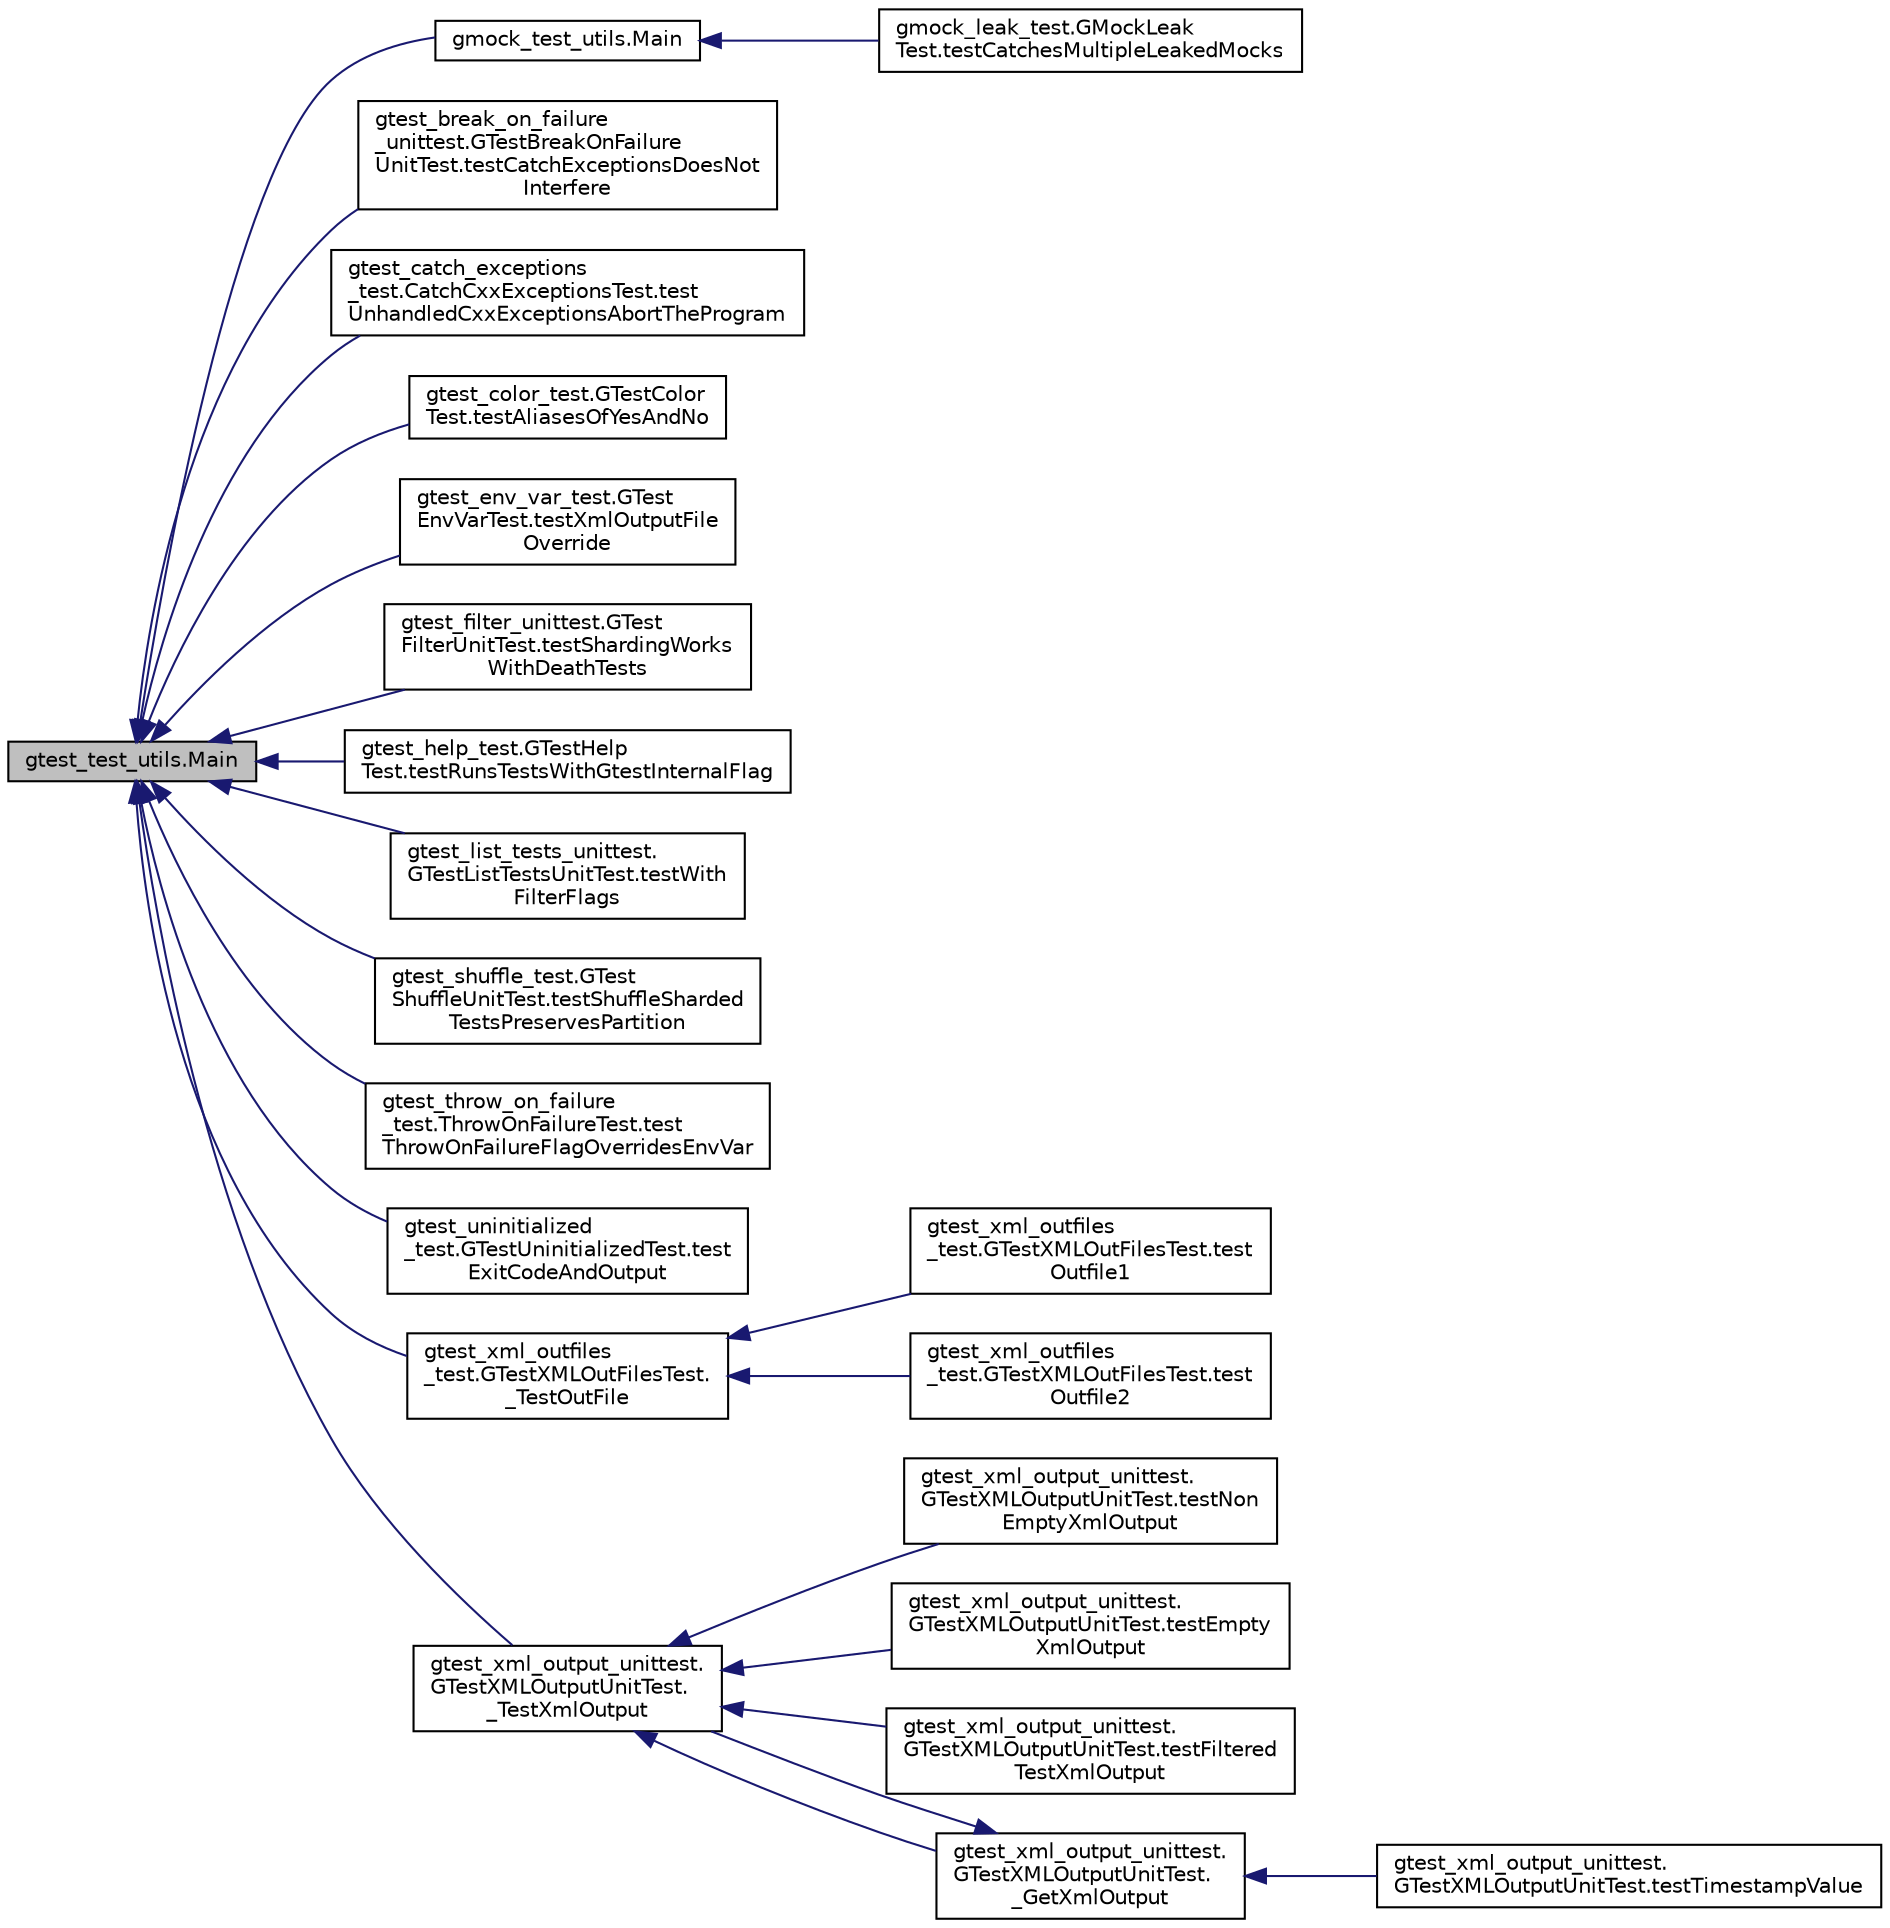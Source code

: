 digraph "gtest_test_utils.Main"
{
  edge [fontname="Helvetica",fontsize="10",labelfontname="Helvetica",labelfontsize="10"];
  node [fontname="Helvetica",fontsize="10",shape=record];
  rankdir="LR";
  Node110 [label="gtest_test_utils.Main",height=0.2,width=0.4,color="black", fillcolor="grey75", style="filled", fontcolor="black"];
  Node110 -> Node111 [dir="back",color="midnightblue",fontsize="10",style="solid",fontname="Helvetica"];
  Node111 [label="gmock_test_utils.Main",height=0.2,width=0.4,color="black", fillcolor="white", style="filled",URL="$db/d53/namespacegmock__test__utils.html#ad79dc6aea3727ee23b5f5c454ef0d78a"];
  Node111 -> Node112 [dir="back",color="midnightblue",fontsize="10",style="solid",fontname="Helvetica"];
  Node112 [label="gmock_leak_test.GMockLeak\lTest.testCatchesMultipleLeakedMocks",height=0.2,width=0.4,color="black", fillcolor="white", style="filled",URL="$d6/d3c/classgmock__leak__test_1_1_g_mock_leak_test.html#a09465b2bfde98834e4bb9563c035f034"];
  Node110 -> Node113 [dir="back",color="midnightblue",fontsize="10",style="solid",fontname="Helvetica"];
  Node113 [label="gtest_break_on_failure\l_unittest.GTestBreakOnFailure\lUnitTest.testCatchExceptionsDoesNot\lInterfere",height=0.2,width=0.4,color="black", fillcolor="white", style="filled",URL="$d6/dd4/classgtest__break__on__failure__unittest_1_1_g_test_break_on_failure_unit_test.html#a70cc7732ac68ffe587657a3a5309aa4a"];
  Node110 -> Node114 [dir="back",color="midnightblue",fontsize="10",style="solid",fontname="Helvetica"];
  Node114 [label="gtest_catch_exceptions\l_test.CatchCxxExceptionsTest.test\lUnhandledCxxExceptionsAbortTheProgram",height=0.2,width=0.4,color="black", fillcolor="white", style="filled",URL="$dd/df7/classgtest__catch__exceptions__test_1_1_catch_cxx_exceptions_test.html#af3a794d5af0b3d72789293531468050a"];
  Node110 -> Node115 [dir="back",color="midnightblue",fontsize="10",style="solid",fontname="Helvetica"];
  Node115 [label="gtest_color_test.GTestColor\lTest.testAliasesOfYesAndNo",height=0.2,width=0.4,color="black", fillcolor="white", style="filled",URL="$dd/d26/classgtest__color__test_1_1_g_test_color_test.html#aaf2110e359494dc711e87d29d351dc47"];
  Node110 -> Node116 [dir="back",color="midnightblue",fontsize="10",style="solid",fontname="Helvetica"];
  Node116 [label="gtest_env_var_test.GTest\lEnvVarTest.testXmlOutputFile\lOverride",height=0.2,width=0.4,color="black", fillcolor="white", style="filled",URL="$de/db1/classgtest__env__var__test_1_1_g_test_env_var_test.html#ae41b9b9569eb327d5886cb811c2995a7"];
  Node110 -> Node117 [dir="back",color="midnightblue",fontsize="10",style="solid",fontname="Helvetica"];
  Node117 [label="gtest_filter_unittest.GTest\lFilterUnitTest.testShardingWorks\lWithDeathTests",height=0.2,width=0.4,color="black", fillcolor="white", style="filled",URL="$d8/d2d/classgtest__filter__unittest_1_1_g_test_filter_unit_test.html#a4b4f7428d9219dff5960968477927626"];
  Node110 -> Node118 [dir="back",color="midnightblue",fontsize="10",style="solid",fontname="Helvetica"];
  Node118 [label="gtest_help_test.GTestHelp\lTest.testRunsTestsWithGtestInternalFlag",height=0.2,width=0.4,color="black", fillcolor="white", style="filled",URL="$d8/d20/classgtest__help__test_1_1_g_test_help_test.html#a0ebec2e3154d22a63e362d2196f9c638"];
  Node110 -> Node119 [dir="back",color="midnightblue",fontsize="10",style="solid",fontname="Helvetica"];
  Node119 [label="gtest_list_tests_unittest.\lGTestListTestsUnitTest.testWith\lFilterFlags",height=0.2,width=0.4,color="black", fillcolor="white", style="filled",URL="$db/dc0/classgtest__list__tests__unittest_1_1_g_test_list_tests_unit_test.html#ac5bef6c9fb78b8eef84427de811fd70f"];
  Node110 -> Node120 [dir="back",color="midnightblue",fontsize="10",style="solid",fontname="Helvetica"];
  Node120 [label="gtest_shuffle_test.GTest\lShuffleUnitTest.testShuffleSharded\lTestsPreservesPartition",height=0.2,width=0.4,color="black", fillcolor="white", style="filled",URL="$d5/daf/classgtest__shuffle__test_1_1_g_test_shuffle_unit_test.html#abd33c5ef01ce6d1d025ebcc816d47c19"];
  Node110 -> Node121 [dir="back",color="midnightblue",fontsize="10",style="solid",fontname="Helvetica"];
  Node121 [label="gtest_throw_on_failure\l_test.ThrowOnFailureTest.test\lThrowOnFailureFlagOverridesEnvVar",height=0.2,width=0.4,color="black", fillcolor="white", style="filled",URL="$d7/d79/classgtest__throw__on__failure__test_1_1_throw_on_failure_test.html#ab63f8f491aeaaa04ba3fc7ae3bca6de8"];
  Node110 -> Node122 [dir="back",color="midnightblue",fontsize="10",style="solid",fontname="Helvetica"];
  Node122 [label="gtest_uninitialized\l_test.GTestUninitializedTest.test\lExitCodeAndOutput",height=0.2,width=0.4,color="black", fillcolor="white", style="filled",URL="$db/df9/classgtest__uninitialized__test_1_1_g_test_uninitialized_test.html#ace4bbad0abec476b03a91bb453e6451c"];
  Node110 -> Node123 [dir="back",color="midnightblue",fontsize="10",style="solid",fontname="Helvetica"];
  Node123 [label="gtest_xml_outfiles\l_test.GTestXMLOutFilesTest.\l_TestOutFile",height=0.2,width=0.4,color="black", fillcolor="white", style="filled",URL="$d0/d8d/classgtest__xml__outfiles__test_1_1_g_test_x_m_l_out_files_test.html#afad9d1d25939817efba8f5bd2c9039c2"];
  Node123 -> Node124 [dir="back",color="midnightblue",fontsize="10",style="solid",fontname="Helvetica"];
  Node124 [label="gtest_xml_outfiles\l_test.GTestXMLOutFilesTest.test\lOutfile1",height=0.2,width=0.4,color="black", fillcolor="white", style="filled",URL="$d0/d8d/classgtest__xml__outfiles__test_1_1_g_test_x_m_l_out_files_test.html#a034738bbc00ac46d00f183402c561228"];
  Node123 -> Node125 [dir="back",color="midnightblue",fontsize="10",style="solid",fontname="Helvetica"];
  Node125 [label="gtest_xml_outfiles\l_test.GTestXMLOutFilesTest.test\lOutfile2",height=0.2,width=0.4,color="black", fillcolor="white", style="filled",URL="$d0/d8d/classgtest__xml__outfiles__test_1_1_g_test_x_m_l_out_files_test.html#a3c02687f092a482d0d0260c7ed94c618"];
  Node110 -> Node126 [dir="back",color="midnightblue",fontsize="10",style="solid",fontname="Helvetica"];
  Node126 [label="gtest_xml_output_unittest.\lGTestXMLOutputUnitTest.\l_TestXmlOutput",height=0.2,width=0.4,color="black", fillcolor="white", style="filled",URL="$d7/d74/classgtest__xml__output__unittest_1_1_g_test_x_m_l_output_unit_test.html#aaba02141e77c7469f301b7e73789747f"];
  Node126 -> Node127 [dir="back",color="midnightblue",fontsize="10",style="solid",fontname="Helvetica"];
  Node127 [label="gtest_xml_output_unittest.\lGTestXMLOutputUnitTest.testNon\lEmptyXmlOutput",height=0.2,width=0.4,color="black", fillcolor="white", style="filled",URL="$d7/d74/classgtest__xml__output__unittest_1_1_g_test_x_m_l_output_unit_test.html#a310c136c1eb2b421f57651a7d358b17a"];
  Node126 -> Node128 [dir="back",color="midnightblue",fontsize="10",style="solid",fontname="Helvetica"];
  Node128 [label="gtest_xml_output_unittest.\lGTestXMLOutputUnitTest.testEmpty\lXmlOutput",height=0.2,width=0.4,color="black", fillcolor="white", style="filled",URL="$d7/d74/classgtest__xml__output__unittest_1_1_g_test_x_m_l_output_unit_test.html#a9602f91fe2e9d1e09171a032e94a5619"];
  Node126 -> Node129 [dir="back",color="midnightblue",fontsize="10",style="solid",fontname="Helvetica"];
  Node129 [label="gtest_xml_output_unittest.\lGTestXMLOutputUnitTest.testFiltered\lTestXmlOutput",height=0.2,width=0.4,color="black", fillcolor="white", style="filled",URL="$d7/d74/classgtest__xml__output__unittest_1_1_g_test_x_m_l_output_unit_test.html#a572b6d49e8f4d646ebdadcced3d260ef"];
  Node126 -> Node130 [dir="back",color="midnightblue",fontsize="10",style="solid",fontname="Helvetica"];
  Node130 [label="gtest_xml_output_unittest.\lGTestXMLOutputUnitTest.\l_GetXmlOutput",height=0.2,width=0.4,color="black", fillcolor="white", style="filled",URL="$d7/d74/classgtest__xml__output__unittest_1_1_g_test_x_m_l_output_unit_test.html#a7fecfa249f4175f14457eb34034b7c3b"];
  Node130 -> Node131 [dir="back",color="midnightblue",fontsize="10",style="solid",fontname="Helvetica"];
  Node131 [label="gtest_xml_output_unittest.\lGTestXMLOutputUnitTest.testTimestampValue",height=0.2,width=0.4,color="black", fillcolor="white", style="filled",URL="$d7/d74/classgtest__xml__output__unittest_1_1_g_test_x_m_l_output_unit_test.html#a828521a7ae57f650e1e9ca4beb34336a"];
  Node130 -> Node126 [dir="back",color="midnightblue",fontsize="10",style="solid",fontname="Helvetica"];
}
